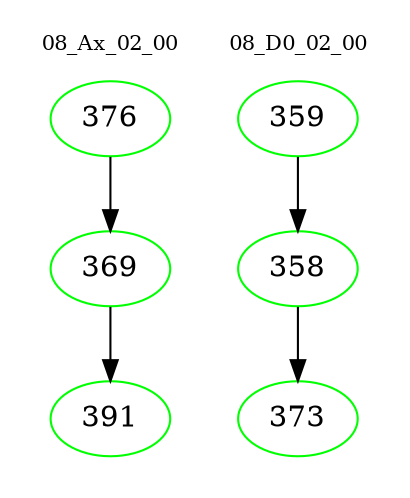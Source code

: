 digraph{
subgraph cluster_0 {
color = white
label = "08_Ax_02_00";
fontsize=10;
T0_376 [label="376", color="green"]
T0_376 -> T0_369 [color="black"]
T0_369 [label="369", color="green"]
T0_369 -> T0_391 [color="black"]
T0_391 [label="391", color="green"]
}
subgraph cluster_1 {
color = white
label = "08_D0_02_00";
fontsize=10;
T1_359 [label="359", color="green"]
T1_359 -> T1_358 [color="black"]
T1_358 [label="358", color="green"]
T1_358 -> T1_373 [color="black"]
T1_373 [label="373", color="green"]
}
}
